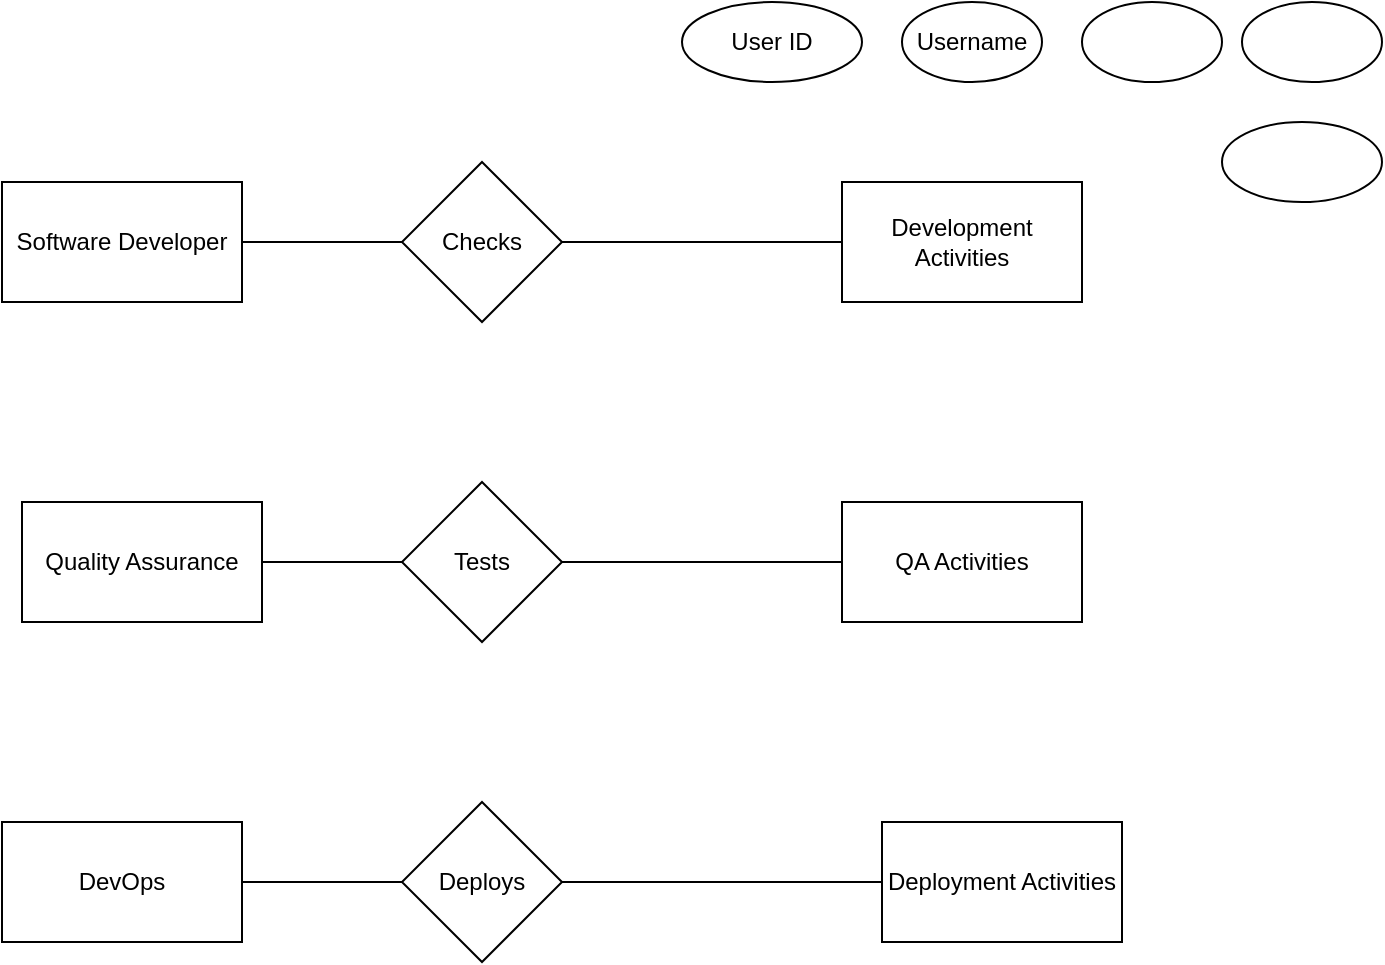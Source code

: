 <mxfile version="20.2.7" type="github"><diagram id="JVOCGYdmqbSZI_cef5GE" name="Page-1"><mxGraphModel dx="1001" dy="581" grid="1" gridSize="10" guides="1" tooltips="1" connect="1" arrows="1" fold="1" page="1" pageScale="1" pageWidth="850" pageHeight="1100" math="0" shadow="0"><root><mxCell id="0"/><mxCell id="1" parent="0"/><mxCell id="965MxLI2wxXJbdmRq4qb-1" value="Tests" style="rhombus;whiteSpace=wrap;html=1;" parent="1" vertex="1"><mxGeometry x="360" y="250" width="80" height="80" as="geometry"/></mxCell><mxCell id="965MxLI2wxXJbdmRq4qb-2" value="Deploys" style="rhombus;whiteSpace=wrap;html=1;" parent="1" vertex="1"><mxGeometry x="360" y="410" width="80" height="80" as="geometry"/></mxCell><mxCell id="965MxLI2wxXJbdmRq4qb-3" value="Checks" style="rhombus;whiteSpace=wrap;html=1;" parent="1" vertex="1"><mxGeometry x="360" y="90" width="80" height="80" as="geometry"/></mxCell><mxCell id="s3N5RdAohSlhjSKMq-4z-1" value="Software Developer" style="rounded=0;whiteSpace=wrap;html=1;" vertex="1" parent="1"><mxGeometry x="160" y="100" width="120" height="60" as="geometry"/></mxCell><mxCell id="s3N5RdAohSlhjSKMq-4z-2" value="Quality Assurance" style="rounded=0;whiteSpace=wrap;html=1;" vertex="1" parent="1"><mxGeometry x="170" y="260" width="120" height="60" as="geometry"/></mxCell><mxCell id="s3N5RdAohSlhjSKMq-4z-3" value="DevOps" style="rounded=0;whiteSpace=wrap;html=1;" vertex="1" parent="1"><mxGeometry x="160" y="420" width="120" height="60" as="geometry"/></mxCell><mxCell id="s3N5RdAohSlhjSKMq-4z-8" value="Development Activities" style="rounded=0;whiteSpace=wrap;html=1;" vertex="1" parent="1"><mxGeometry x="580" y="100" width="120" height="60" as="geometry"/></mxCell><mxCell id="s3N5RdAohSlhjSKMq-4z-9" value="Deployment Activities" style="rounded=0;whiteSpace=wrap;html=1;" vertex="1" parent="1"><mxGeometry x="600" y="420" width="120" height="60" as="geometry"/></mxCell><mxCell id="s3N5RdAohSlhjSKMq-4z-10" value="QA Activities" style="rounded=0;whiteSpace=wrap;html=1;" vertex="1" parent="1"><mxGeometry x="580" y="260" width="120" height="60" as="geometry"/></mxCell><mxCell id="s3N5RdAohSlhjSKMq-4z-13" value="" style="endArrow=none;html=1;rounded=0;exitX=1;exitY=0.5;exitDx=0;exitDy=0;entryX=0;entryY=0.5;entryDx=0;entryDy=0;" edge="1" parent="1" source="s3N5RdAohSlhjSKMq-4z-1" target="965MxLI2wxXJbdmRq4qb-3"><mxGeometry width="50" height="50" relative="1" as="geometry"><mxPoint x="400" y="320" as="sourcePoint"/><mxPoint x="450" y="270" as="targetPoint"/></mxGeometry></mxCell><mxCell id="s3N5RdAohSlhjSKMq-4z-14" value="" style="endArrow=none;html=1;rounded=0;entryX=0;entryY=0.5;entryDx=0;entryDy=0;exitX=1;exitY=0.5;exitDx=0;exitDy=0;" edge="1" parent="1" source="965MxLI2wxXJbdmRq4qb-3" target="s3N5RdAohSlhjSKMq-4z-8"><mxGeometry width="50" height="50" relative="1" as="geometry"><mxPoint x="400" y="320" as="sourcePoint"/><mxPoint x="450" y="270" as="targetPoint"/></mxGeometry></mxCell><mxCell id="s3N5RdAohSlhjSKMq-4z-15" value="" style="endArrow=none;html=1;rounded=0;exitX=1;exitY=0.5;exitDx=0;exitDy=0;entryX=0;entryY=0.5;entryDx=0;entryDy=0;" edge="1" parent="1" source="s3N5RdAohSlhjSKMq-4z-2" target="965MxLI2wxXJbdmRq4qb-1"><mxGeometry width="50" height="50" relative="1" as="geometry"><mxPoint x="400" y="320" as="sourcePoint"/><mxPoint x="450" y="270" as="targetPoint"/></mxGeometry></mxCell><mxCell id="s3N5RdAohSlhjSKMq-4z-16" value="" style="endArrow=none;html=1;rounded=0;exitX=1;exitY=0.5;exitDx=0;exitDy=0;" edge="1" parent="1" source="965MxLI2wxXJbdmRq4qb-1" target="s3N5RdAohSlhjSKMq-4z-10"><mxGeometry width="50" height="50" relative="1" as="geometry"><mxPoint x="400" y="320" as="sourcePoint"/><mxPoint x="450" y="270" as="targetPoint"/></mxGeometry></mxCell><mxCell id="s3N5RdAohSlhjSKMq-4z-17" value="" style="endArrow=none;html=1;rounded=0;exitX=1;exitY=0.5;exitDx=0;exitDy=0;entryX=0;entryY=0.5;entryDx=0;entryDy=0;" edge="1" parent="1" source="s3N5RdAohSlhjSKMq-4z-3" target="965MxLI2wxXJbdmRq4qb-2"><mxGeometry width="50" height="50" relative="1" as="geometry"><mxPoint x="400" y="320" as="sourcePoint"/><mxPoint x="450" y="270" as="targetPoint"/></mxGeometry></mxCell><mxCell id="s3N5RdAohSlhjSKMq-4z-18" value="" style="endArrow=none;html=1;rounded=0;exitX=1;exitY=0.5;exitDx=0;exitDy=0;" edge="1" parent="1" source="965MxLI2wxXJbdmRq4qb-2" target="s3N5RdAohSlhjSKMq-4z-9"><mxGeometry width="50" height="50" relative="1" as="geometry"><mxPoint x="400" y="320" as="sourcePoint"/><mxPoint x="450" y="270" as="targetPoint"/></mxGeometry></mxCell><mxCell id="s3N5RdAohSlhjSKMq-4z-25" value="Username" style="ellipse;whiteSpace=wrap;html=1;" vertex="1" parent="1"><mxGeometry x="610" y="10" width="70" height="40" as="geometry"/></mxCell><mxCell id="s3N5RdAohSlhjSKMq-4z-27" value="" style="ellipse;whiteSpace=wrap;html=1;" vertex="1" parent="1"><mxGeometry x="700" y="10" width="70" height="40" as="geometry"/></mxCell><mxCell id="s3N5RdAohSlhjSKMq-4z-28" value="" style="ellipse;whiteSpace=wrap;html=1;" vertex="1" parent="1"><mxGeometry x="780" y="10" width="70" height="40" as="geometry"/></mxCell><mxCell id="s3N5RdAohSlhjSKMq-4z-29" value="" style="ellipse;whiteSpace=wrap;html=1;" vertex="1" parent="1"><mxGeometry x="770" y="70" width="80" height="40" as="geometry"/></mxCell><mxCell id="s3N5RdAohSlhjSKMq-4z-30" value="User ID" style="ellipse;whiteSpace=wrap;html=1;" vertex="1" parent="1"><mxGeometry x="500" y="10" width="90" height="40" as="geometry"/></mxCell></root></mxGraphModel></diagram></mxfile>